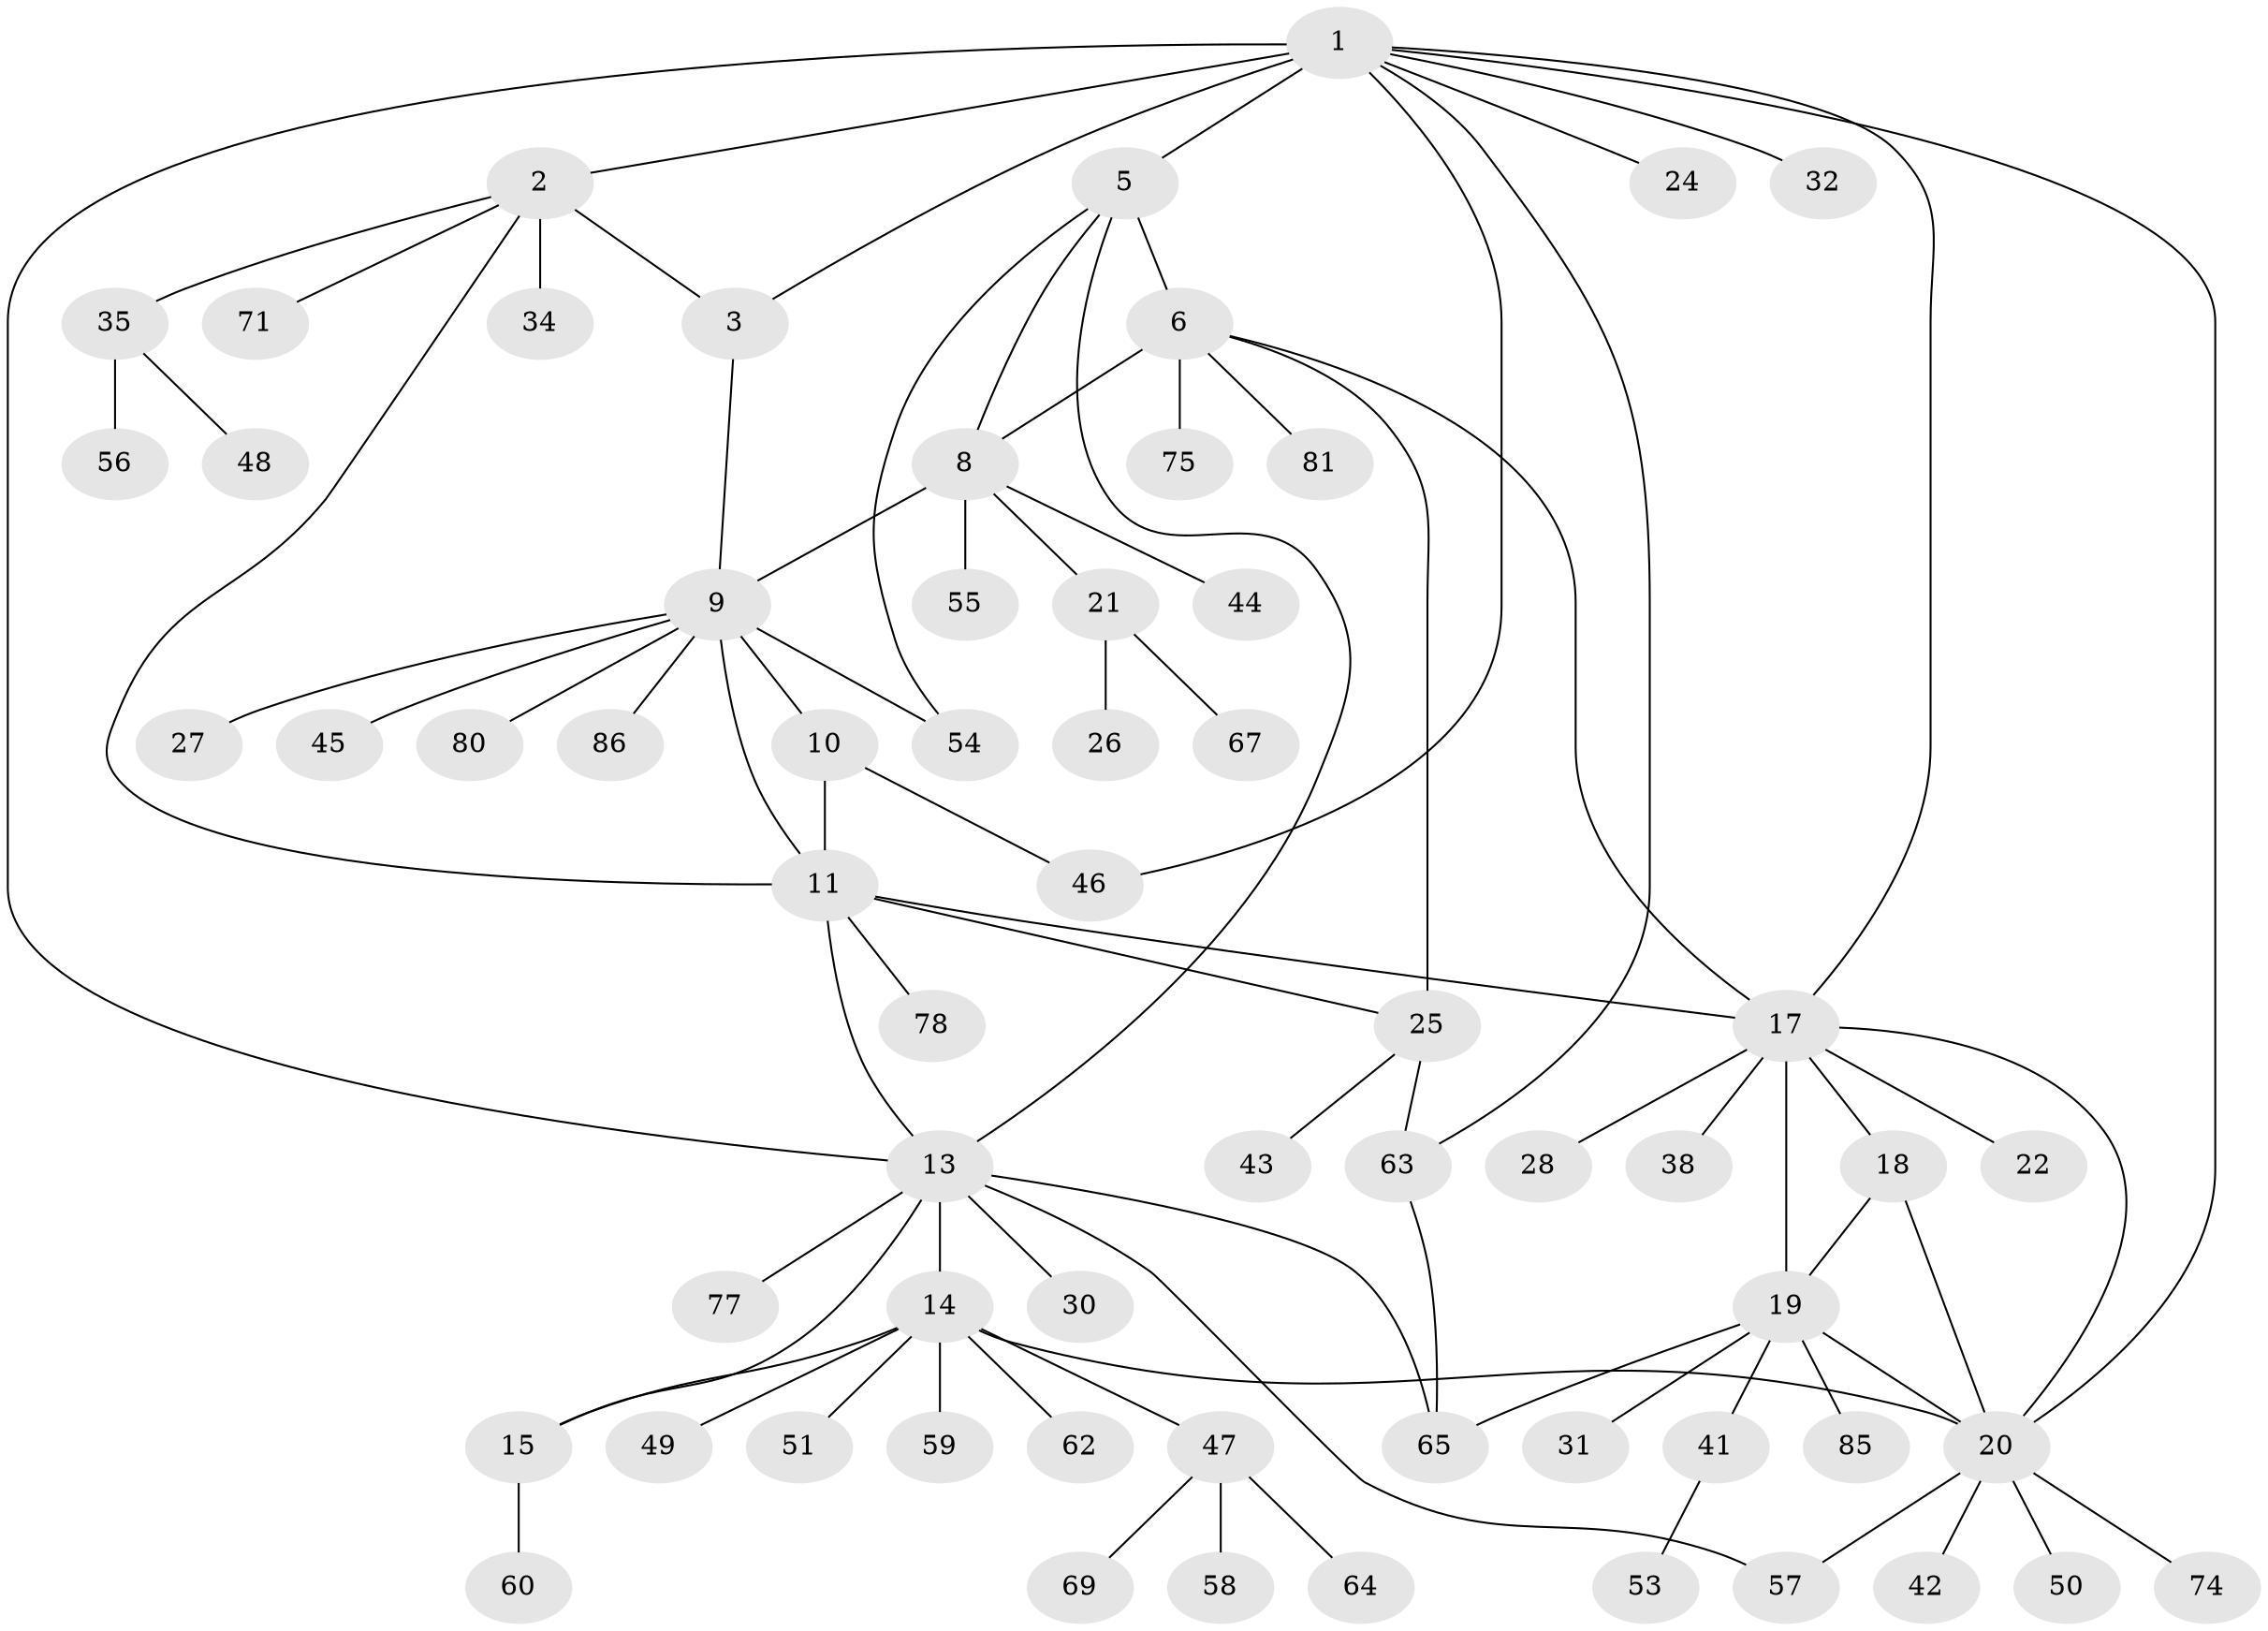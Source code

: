 // Generated by graph-tools (version 1.1) at 2025/24/03/03/25 07:24:15]
// undirected, 63 vertices, 84 edges
graph export_dot {
graph [start="1"]
  node [color=gray90,style=filled];
  1 [super="+4"];
  2 [super="+23"];
  3 [super="+76"];
  5 [super="+39"];
  6 [super="+7"];
  8 [super="+70"];
  9 [super="+12"];
  10 [super="+73"];
  11 [super="+29"];
  13 [super="+83"];
  14 [super="+16"];
  15 [super="+68"];
  17 [super="+79"];
  18;
  19 [super="+37"];
  20 [super="+36"];
  21 [super="+40"];
  22;
  24;
  25 [super="+33"];
  26;
  27;
  28;
  30;
  31;
  32;
  34;
  35 [super="+61"];
  38;
  41;
  42;
  43;
  44;
  45;
  46;
  47 [super="+52"];
  48;
  49;
  50;
  51;
  53 [super="+84"];
  54;
  55;
  56;
  57 [super="+66"];
  58 [super="+82"];
  59;
  60;
  62;
  63;
  64;
  65 [super="+72"];
  67;
  69;
  71;
  74;
  75;
  77;
  78;
  80;
  81;
  85;
  86;
  1 -- 2 [weight=2];
  1 -- 3 [weight=2];
  1 -- 17;
  1 -- 24;
  1 -- 32;
  1 -- 5;
  1 -- 13;
  1 -- 46;
  1 -- 63;
  1 -- 20;
  2 -- 3;
  2 -- 34;
  2 -- 35;
  2 -- 71;
  2 -- 11;
  3 -- 9;
  5 -- 6 [weight=2];
  5 -- 8;
  5 -- 13;
  5 -- 54;
  6 -- 8 [weight=2];
  6 -- 17;
  6 -- 25;
  6 -- 81;
  6 -- 75;
  8 -- 9;
  8 -- 21;
  8 -- 44;
  8 -- 55;
  9 -- 10 [weight=2];
  9 -- 11 [weight=2];
  9 -- 27;
  9 -- 45;
  9 -- 86;
  9 -- 80;
  9 -- 54;
  10 -- 11;
  10 -- 46;
  11 -- 13;
  11 -- 17;
  11 -- 78;
  11 -- 25;
  13 -- 14 [weight=2];
  13 -- 15;
  13 -- 30;
  13 -- 57;
  13 -- 65 [weight=2];
  13 -- 77;
  14 -- 15 [weight=2];
  14 -- 49;
  14 -- 51;
  14 -- 59;
  14 -- 47;
  14 -- 20;
  14 -- 62;
  15 -- 60;
  17 -- 18;
  17 -- 19;
  17 -- 20;
  17 -- 22;
  17 -- 28;
  17 -- 38;
  18 -- 19;
  18 -- 20;
  19 -- 20;
  19 -- 31;
  19 -- 41;
  19 -- 85;
  19 -- 65;
  20 -- 42;
  20 -- 57;
  20 -- 74;
  20 -- 50;
  21 -- 26;
  21 -- 67;
  25 -- 43;
  25 -- 63;
  35 -- 48;
  35 -- 56;
  41 -- 53;
  47 -- 64;
  47 -- 69;
  47 -- 58;
  63 -- 65;
}
